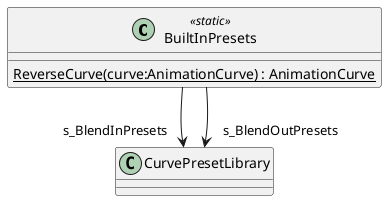 @startuml
class BuiltInPresets <<static>> {
    {static} ReverseCurve(curve:AnimationCurve) : AnimationCurve
}
BuiltInPresets --> "s_BlendInPresets" CurvePresetLibrary
BuiltInPresets --> "s_BlendOutPresets" CurvePresetLibrary
@enduml
